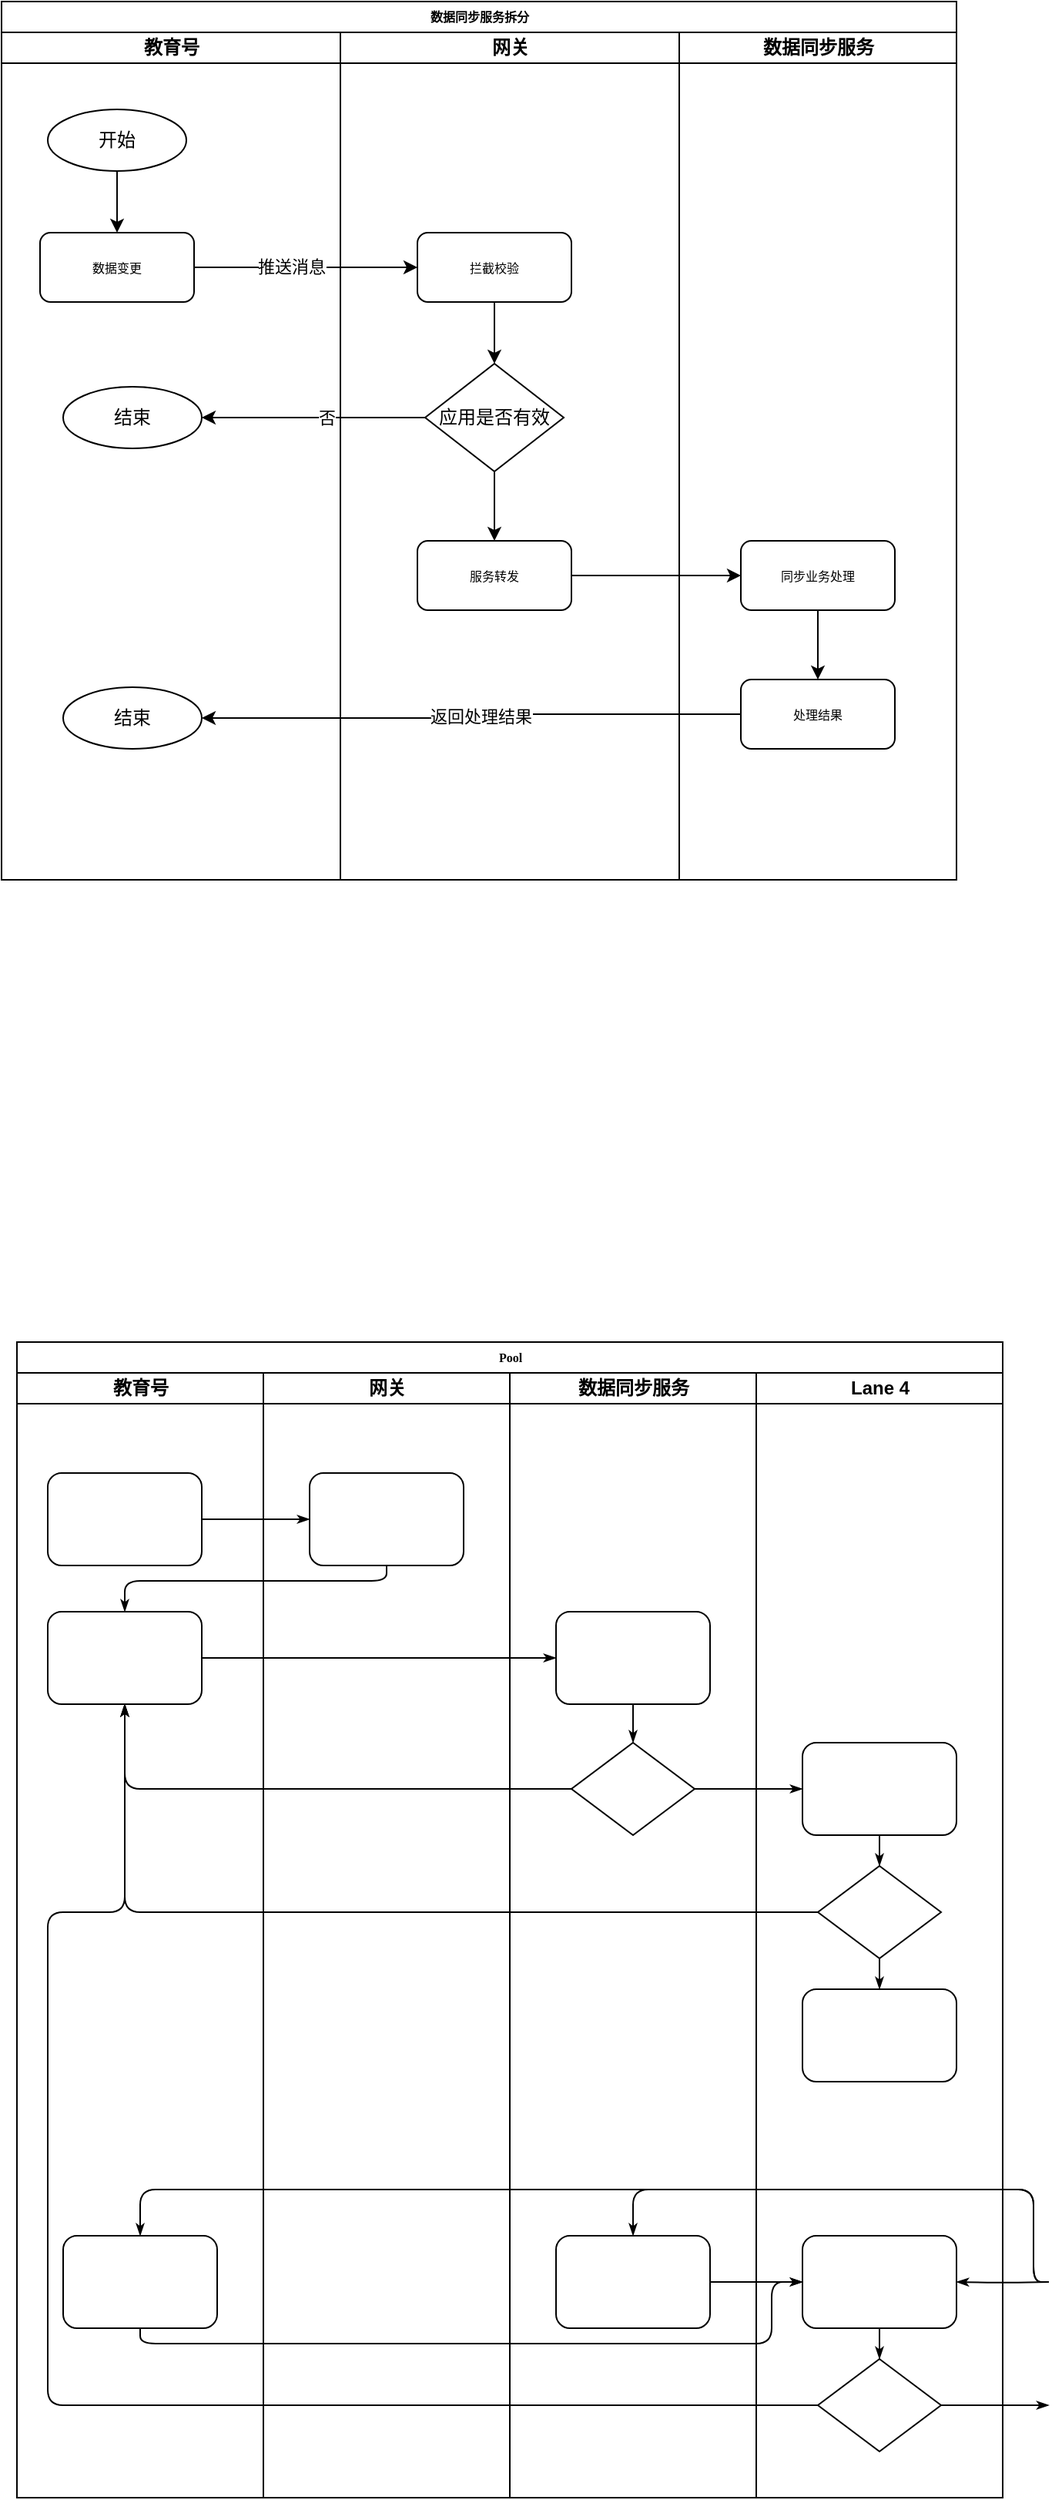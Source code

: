 <mxfile version="21.3.3" type="github">
  <diagram name="Page-1" id="74e2e168-ea6b-b213-b513-2b3c1d86103e">
    <mxGraphModel dx="954" dy="562" grid="1" gridSize="10" guides="1" tooltips="1" connect="1" arrows="1" fold="1" page="1" pageScale="1" pageWidth="1100" pageHeight="850" background="none" math="0" shadow="0">
      <root>
        <mxCell id="0" />
        <mxCell id="1" parent="0" />
        <mxCell id="77e6c97f196da883-1" value="数据同步服务拆分" style="swimlane;html=1;childLayout=stackLayout;startSize=20;rounded=0;shadow=0;labelBackgroundColor=none;strokeWidth=1;fontFamily=Verdana;fontSize=8;align=center;" parent="1" vertex="1">
          <mxGeometry x="170" y="20" width="620" height="570" as="geometry" />
        </mxCell>
        <mxCell id="77e6c97f196da883-2" value="教育号" style="swimlane;html=1;startSize=20;" parent="77e6c97f196da883-1" vertex="1">
          <mxGeometry y="20" width="220" height="550" as="geometry" />
        </mxCell>
        <mxCell id="77e6c97f196da883-9" value="数据变更" style="rounded=1;whiteSpace=wrap;html=1;shadow=0;labelBackgroundColor=none;strokeWidth=1;fontFamily=Verdana;fontSize=8;align=center;" parent="77e6c97f196da883-2" vertex="1">
          <mxGeometry x="25" y="130" width="100" height="45" as="geometry" />
        </mxCell>
        <mxCell id="oI8LK7FcHioq1niFDl35-37" style="edgeStyle=orthogonalEdgeStyle;rounded=0;orthogonalLoop=1;jettySize=auto;html=1;" edge="1" parent="77e6c97f196da883-2" source="oI8LK7FcHioq1niFDl35-36" target="77e6c97f196da883-9">
          <mxGeometry relative="1" as="geometry" />
        </mxCell>
        <mxCell id="oI8LK7FcHioq1niFDl35-36" value="开始" style="strokeWidth=1;html=1;shape=mxgraph.flowchart.start_1;whiteSpace=wrap;" vertex="1" parent="77e6c97f196da883-2">
          <mxGeometry x="30" y="50" width="90" height="40" as="geometry" />
        </mxCell>
        <mxCell id="oI8LK7FcHioq1niFDl35-44" value="结束" style="strokeWidth=1;html=1;shape=mxgraph.flowchart.start_1;whiteSpace=wrap;" vertex="1" parent="77e6c97f196da883-2">
          <mxGeometry x="40" y="230" width="90" height="40" as="geometry" />
        </mxCell>
        <mxCell id="oI8LK7FcHioq1niFDl35-54" value="结束" style="strokeWidth=1;html=1;shape=mxgraph.flowchart.start_1;whiteSpace=wrap;" vertex="1" parent="77e6c97f196da883-2">
          <mxGeometry x="40" y="425" width="90" height="40" as="geometry" />
        </mxCell>
        <mxCell id="77e6c97f196da883-40" style="edgeStyle=orthogonalEdgeStyle;rounded=1;html=1;labelBackgroundColor=none;startArrow=none;startFill=0;startSize=5;endArrow=classicThin;endFill=1;endSize=5;jettySize=auto;orthogonalLoop=1;strokeWidth=1;fontFamily=Verdana;fontSize=8" parent="77e6c97f196da883-1" target="77e6c97f196da883-24" edge="1">
          <mxGeometry relative="1" as="geometry">
            <mxPoint x="770" y="690" as="sourcePoint" />
          </mxGeometry>
        </mxCell>
        <mxCell id="77e6c97f196da883-3" value="网关" style="swimlane;html=1;startSize=20;" parent="77e6c97f196da883-1" vertex="1">
          <mxGeometry x="220" y="20" width="220" height="550" as="geometry" />
        </mxCell>
        <mxCell id="oI8LK7FcHioq1niFDl35-43" style="edgeStyle=orthogonalEdgeStyle;rounded=0;orthogonalLoop=1;jettySize=auto;html=1;entryX=0.5;entryY=0;entryDx=0;entryDy=0;entryPerimeter=0;" edge="1" parent="77e6c97f196da883-3" source="oI8LK7FcHioq1niFDl35-38" target="oI8LK7FcHioq1niFDl35-42">
          <mxGeometry relative="1" as="geometry" />
        </mxCell>
        <mxCell id="oI8LK7FcHioq1niFDl35-38" value="拦截校验" style="rounded=1;whiteSpace=wrap;html=1;shadow=0;labelBackgroundColor=none;strokeWidth=1;fontFamily=Verdana;fontSize=8;align=center;" vertex="1" parent="77e6c97f196da883-3">
          <mxGeometry x="50" y="130" width="100" height="45" as="geometry" />
        </mxCell>
        <mxCell id="oI8LK7FcHioq1niFDl35-48" style="edgeStyle=orthogonalEdgeStyle;rounded=0;orthogonalLoop=1;jettySize=auto;html=1;" edge="1" parent="77e6c97f196da883-3" source="oI8LK7FcHioq1niFDl35-42" target="oI8LK7FcHioq1niFDl35-47">
          <mxGeometry relative="1" as="geometry" />
        </mxCell>
        <mxCell id="oI8LK7FcHioq1niFDl35-42" value="应用是否有效" style="strokeWidth=1;html=1;shape=mxgraph.flowchart.decision;whiteSpace=wrap;" vertex="1" parent="77e6c97f196da883-3">
          <mxGeometry x="55" y="215" width="90" height="70" as="geometry" />
        </mxCell>
        <mxCell id="oI8LK7FcHioq1niFDl35-47" value="服务转发" style="rounded=1;whiteSpace=wrap;html=1;shadow=0;labelBackgroundColor=none;strokeWidth=1;fontFamily=Verdana;fontSize=8;align=center;" vertex="1" parent="77e6c97f196da883-3">
          <mxGeometry x="50" y="330" width="100" height="45" as="geometry" />
        </mxCell>
        <mxCell id="77e6c97f196da883-4" value="数据同步服务" style="swimlane;html=1;startSize=20;" parent="77e6c97f196da883-1" vertex="1">
          <mxGeometry x="440" y="20" width="180" height="550" as="geometry" />
        </mxCell>
        <mxCell id="oI8LK7FcHioq1niFDl35-53" style="edgeStyle=orthogonalEdgeStyle;rounded=0;orthogonalLoop=1;jettySize=auto;html=1;" edge="1" parent="77e6c97f196da883-4" source="oI8LK7FcHioq1niFDl35-49" target="oI8LK7FcHioq1niFDl35-52">
          <mxGeometry relative="1" as="geometry" />
        </mxCell>
        <mxCell id="oI8LK7FcHioq1niFDl35-49" value="同步业务处理" style="rounded=1;whiteSpace=wrap;html=1;shadow=0;labelBackgroundColor=none;strokeWidth=1;fontFamily=Verdana;fontSize=8;align=center;" vertex="1" parent="77e6c97f196da883-4">
          <mxGeometry x="40" y="330" width="100" height="45" as="geometry" />
        </mxCell>
        <mxCell id="oI8LK7FcHioq1niFDl35-52" value="处理结果" style="rounded=1;whiteSpace=wrap;html=1;shadow=0;labelBackgroundColor=none;strokeWidth=1;fontFamily=Verdana;fontSize=8;align=center;" vertex="1" parent="77e6c97f196da883-4">
          <mxGeometry x="40" y="420" width="100" height="45" as="geometry" />
        </mxCell>
        <mxCell id="oI8LK7FcHioq1niFDl35-40" style="edgeStyle=orthogonalEdgeStyle;rounded=0;orthogonalLoop=1;jettySize=auto;html=1;" edge="1" parent="77e6c97f196da883-1" source="77e6c97f196da883-9" target="oI8LK7FcHioq1niFDl35-38">
          <mxGeometry relative="1" as="geometry" />
        </mxCell>
        <mxCell id="oI8LK7FcHioq1niFDl35-41" value="推送消息" style="edgeLabel;html=1;align=center;verticalAlign=middle;resizable=0;points=[];" vertex="1" connectable="0" parent="oI8LK7FcHioq1niFDl35-40">
          <mxGeometry x="-0.131" y="2" relative="1" as="geometry">
            <mxPoint y="1" as="offset" />
          </mxGeometry>
        </mxCell>
        <mxCell id="oI8LK7FcHioq1niFDl35-45" style="edgeStyle=orthogonalEdgeStyle;rounded=0;orthogonalLoop=1;jettySize=auto;html=1;" edge="1" parent="77e6c97f196da883-1" source="oI8LK7FcHioq1niFDl35-42" target="oI8LK7FcHioq1niFDl35-44">
          <mxGeometry relative="1" as="geometry" />
        </mxCell>
        <mxCell id="oI8LK7FcHioq1niFDl35-46" value="否" style="edgeLabel;html=1;align=center;verticalAlign=middle;resizable=0;points=[];" vertex="1" connectable="0" parent="oI8LK7FcHioq1niFDl35-45">
          <mxGeometry x="-0.117" relative="1" as="geometry">
            <mxPoint as="offset" />
          </mxGeometry>
        </mxCell>
        <mxCell id="oI8LK7FcHioq1niFDl35-50" style="edgeStyle=orthogonalEdgeStyle;rounded=0;orthogonalLoop=1;jettySize=auto;html=1;" edge="1" parent="77e6c97f196da883-1" source="oI8LK7FcHioq1niFDl35-47" target="oI8LK7FcHioq1niFDl35-49">
          <mxGeometry relative="1" as="geometry" />
        </mxCell>
        <mxCell id="oI8LK7FcHioq1niFDl35-55" style="edgeStyle=orthogonalEdgeStyle;rounded=0;orthogonalLoop=1;jettySize=auto;html=1;entryX=1;entryY=0.5;entryDx=0;entryDy=0;entryPerimeter=0;" edge="1" parent="77e6c97f196da883-1" source="oI8LK7FcHioq1niFDl35-52" target="oI8LK7FcHioq1niFDl35-54">
          <mxGeometry relative="1" as="geometry">
            <mxPoint x="120" y="500" as="targetPoint" />
          </mxGeometry>
        </mxCell>
        <mxCell id="oI8LK7FcHioq1niFDl35-56" value="返回处理结果" style="edgeLabel;html=1;align=center;verticalAlign=middle;resizable=0;points=[];" vertex="1" connectable="0" parent="oI8LK7FcHioq1niFDl35-55">
          <mxGeometry x="-0.04" y="1" relative="1" as="geometry">
            <mxPoint as="offset" />
          </mxGeometry>
        </mxCell>
        <mxCell id="oI8LK7FcHioq1niFDl35-1" value="Pool" style="swimlane;html=1;childLayout=stackLayout;startSize=20;rounded=0;shadow=0;labelBackgroundColor=none;strokeWidth=1;fontFamily=Verdana;fontSize=8;align=center;" vertex="1" parent="1">
          <mxGeometry x="180" y="890" width="640" height="750" as="geometry" />
        </mxCell>
        <mxCell id="oI8LK7FcHioq1niFDl35-2" value="教育号" style="swimlane;html=1;startSize=20;" vertex="1" parent="oI8LK7FcHioq1niFDl35-1">
          <mxGeometry y="20" width="160" height="730" as="geometry" />
        </mxCell>
        <mxCell id="oI8LK7FcHioq1niFDl35-3" value="" style="rounded=1;whiteSpace=wrap;html=1;shadow=0;labelBackgroundColor=none;strokeWidth=1;fontFamily=Verdana;fontSize=8;align=center;" vertex="1" parent="oI8LK7FcHioq1niFDl35-2">
          <mxGeometry x="20" y="65" width="100" height="60" as="geometry" />
        </mxCell>
        <mxCell id="oI8LK7FcHioq1niFDl35-4" value="" style="rounded=1;whiteSpace=wrap;html=1;shadow=0;labelBackgroundColor=none;strokeWidth=1;fontFamily=Verdana;fontSize=8;align=center;" vertex="1" parent="oI8LK7FcHioq1niFDl35-2">
          <mxGeometry x="20" y="155" width="100" height="60" as="geometry" />
        </mxCell>
        <mxCell id="oI8LK7FcHioq1niFDl35-5" value="" style="rounded=1;whiteSpace=wrap;html=1;shadow=0;labelBackgroundColor=none;strokeWidth=1;fontFamily=Verdana;fontSize=8;align=center;" vertex="1" parent="oI8LK7FcHioq1niFDl35-2">
          <mxGeometry x="30" y="560" width="100" height="60" as="geometry" />
        </mxCell>
        <mxCell id="oI8LK7FcHioq1niFDl35-6" style="edgeStyle=orthogonalEdgeStyle;rounded=1;html=1;labelBackgroundColor=none;startArrow=none;startFill=0;startSize=5;endArrow=classicThin;endFill=1;endSize=5;jettySize=auto;orthogonalLoop=1;strokeWidth=1;fontFamily=Verdana;fontSize=8" edge="1" parent="oI8LK7FcHioq1niFDl35-1" source="oI8LK7FcHioq1niFDl35-3" target="oI8LK7FcHioq1niFDl35-21">
          <mxGeometry relative="1" as="geometry" />
        </mxCell>
        <mxCell id="oI8LK7FcHioq1niFDl35-7" style="edgeStyle=orthogonalEdgeStyle;rounded=1;html=1;labelBackgroundColor=none;startArrow=none;startFill=0;startSize=5;endArrow=classicThin;endFill=1;endSize=5;jettySize=auto;orthogonalLoop=1;strokeWidth=1;fontFamily=Verdana;fontSize=8" edge="1" parent="oI8LK7FcHioq1niFDl35-1" source="oI8LK7FcHioq1niFDl35-21" target="oI8LK7FcHioq1niFDl35-4">
          <mxGeometry relative="1" as="geometry">
            <Array as="points">
              <mxPoint x="240" y="155" />
              <mxPoint x="70" y="155" />
            </Array>
          </mxGeometry>
        </mxCell>
        <mxCell id="oI8LK7FcHioq1niFDl35-8" style="edgeStyle=orthogonalEdgeStyle;rounded=1;html=1;labelBackgroundColor=none;startArrow=none;startFill=0;startSize=5;endArrow=classicThin;endFill=1;endSize=5;jettySize=auto;orthogonalLoop=1;strokeWidth=1;fontFamily=Verdana;fontSize=8" edge="1" parent="oI8LK7FcHioq1niFDl35-1" source="oI8LK7FcHioq1niFDl35-4" target="oI8LK7FcHioq1niFDl35-23">
          <mxGeometry relative="1" as="geometry" />
        </mxCell>
        <mxCell id="oI8LK7FcHioq1niFDl35-9" style="edgeStyle=orthogonalEdgeStyle;rounded=1;html=1;labelBackgroundColor=none;startArrow=none;startFill=0;startSize=5;endArrow=classicThin;endFill=1;endSize=5;jettySize=auto;orthogonalLoop=1;strokeWidth=1;fontFamily=Verdana;fontSize=8" edge="1" parent="oI8LK7FcHioq1niFDl35-1" source="oI8LK7FcHioq1niFDl35-24" target="oI8LK7FcHioq1niFDl35-4">
          <mxGeometry relative="1" as="geometry" />
        </mxCell>
        <mxCell id="oI8LK7FcHioq1niFDl35-10" style="edgeStyle=orthogonalEdgeStyle;rounded=1;html=1;labelBackgroundColor=none;startArrow=none;startFill=0;startSize=5;endArrow=classicThin;endFill=1;endSize=5;jettySize=auto;orthogonalLoop=1;strokeWidth=1;fontFamily=Verdana;fontSize=8" edge="1" parent="oI8LK7FcHioq1niFDl35-1" source="oI8LK7FcHioq1niFDl35-29" target="oI8LK7FcHioq1niFDl35-4">
          <mxGeometry relative="1" as="geometry" />
        </mxCell>
        <mxCell id="oI8LK7FcHioq1niFDl35-11" style="edgeStyle=orthogonalEdgeStyle;rounded=1;html=1;labelBackgroundColor=none;startArrow=none;startFill=0;startSize=5;endArrow=classicThin;endFill=1;endSize=5;jettySize=auto;orthogonalLoop=1;strokeWidth=1;fontFamily=Verdana;fontSize=8" edge="1" parent="oI8LK7FcHioq1niFDl35-1" source="oI8LK7FcHioq1niFDl35-32" target="oI8LK7FcHioq1niFDl35-4">
          <mxGeometry relative="1" as="geometry">
            <Array as="points">
              <mxPoint x="20" y="690" />
              <mxPoint x="20" y="370" />
              <mxPoint x="70" y="370" />
            </Array>
          </mxGeometry>
        </mxCell>
        <mxCell id="oI8LK7FcHioq1niFDl35-12" style="edgeStyle=orthogonalEdgeStyle;rounded=1;html=1;labelBackgroundColor=none;startArrow=none;startFill=0;startSize=5;endArrow=classicThin;endFill=1;endSize=5;jettySize=auto;orthogonalLoop=1;strokeWidth=1;fontFamily=Verdana;fontSize=8" edge="1" parent="oI8LK7FcHioq1niFDl35-1" source="oI8LK7FcHioq1niFDl35-24" target="oI8LK7FcHioq1niFDl35-28">
          <mxGeometry relative="1" as="geometry" />
        </mxCell>
        <mxCell id="oI8LK7FcHioq1niFDl35-13" style="edgeStyle=orthogonalEdgeStyle;rounded=1;html=1;labelBackgroundColor=none;startArrow=none;startFill=0;startSize=5;endArrow=classicThin;endFill=1;endSize=5;jettySize=auto;orthogonalLoop=1;strokeWidth=1;fontFamily=Verdana;fontSize=8" edge="1" parent="oI8LK7FcHioq1niFDl35-1" source="oI8LK7FcHioq1niFDl35-32">
          <mxGeometry relative="1" as="geometry">
            <mxPoint x="670" y="690" as="targetPoint" />
          </mxGeometry>
        </mxCell>
        <mxCell id="oI8LK7FcHioq1niFDl35-14" style="edgeStyle=orthogonalEdgeStyle;rounded=1;html=1;labelBackgroundColor=none;startArrow=none;startFill=0;startSize=5;endArrow=classicThin;endFill=1;endSize=5;jettySize=auto;orthogonalLoop=1;strokeWidth=1;fontFamily=Verdana;fontSize=8" edge="1" parent="oI8LK7FcHioq1niFDl35-1">
          <mxGeometry relative="1" as="geometry">
            <mxPoint x="770" y="690" as="sourcePoint" />
          </mxGeometry>
        </mxCell>
        <mxCell id="oI8LK7FcHioq1niFDl35-15" style="edgeStyle=orthogonalEdgeStyle;rounded=1;html=1;labelBackgroundColor=none;startArrow=none;startFill=0;startSize=5;endArrow=classicThin;endFill=1;endSize=5;jettySize=auto;orthogonalLoop=1;strokeWidth=1;fontFamily=Verdana;fontSize=8" edge="1" parent="oI8LK7FcHioq1niFDl35-1" target="oI8LK7FcHioq1niFDl35-25">
          <mxGeometry relative="1" as="geometry">
            <Array as="points">
              <mxPoint x="660" y="610" />
              <mxPoint x="660" y="550" />
              <mxPoint x="400" y="550" />
            </Array>
            <mxPoint x="670" y="610" as="sourcePoint" />
          </mxGeometry>
        </mxCell>
        <mxCell id="oI8LK7FcHioq1niFDl35-16" style="edgeStyle=orthogonalEdgeStyle;rounded=1;html=1;labelBackgroundColor=none;startArrow=none;startFill=0;startSize=5;endArrow=classicThin;endFill=1;endSize=5;jettySize=auto;orthogonalLoop=1;strokeColor=#000000;strokeWidth=1;fontFamily=Verdana;fontSize=8;fontColor=#000000;" edge="1" parent="oI8LK7FcHioq1niFDl35-1" target="oI8LK7FcHioq1niFDl35-31">
          <mxGeometry relative="1" as="geometry">
            <mxPoint x="670" y="610" as="sourcePoint" />
          </mxGeometry>
        </mxCell>
        <mxCell id="oI8LK7FcHioq1niFDl35-17" style="edgeStyle=orthogonalEdgeStyle;rounded=1;html=1;labelBackgroundColor=none;startArrow=none;startFill=0;startSize=5;endArrow=classicThin;endFill=1;endSize=5;jettySize=auto;orthogonalLoop=1;strokeWidth=1;fontFamily=Verdana;fontSize=8" edge="1" parent="oI8LK7FcHioq1niFDl35-1" target="oI8LK7FcHioq1niFDl35-5">
          <mxGeometry relative="1" as="geometry">
            <Array as="points">
              <mxPoint x="660" y="610" />
              <mxPoint x="660" y="550" />
              <mxPoint x="80" y="550" />
            </Array>
            <mxPoint x="670" y="610" as="sourcePoint" />
          </mxGeometry>
        </mxCell>
        <mxCell id="oI8LK7FcHioq1niFDl35-18" style="edgeStyle=orthogonalEdgeStyle;rounded=1;html=1;labelBackgroundColor=none;startArrow=none;startFill=0;startSize=5;endArrow=classicThin;endFill=1;endSize=5;jettySize=auto;orthogonalLoop=1;strokeWidth=1;fontFamily=Verdana;fontSize=8" edge="1" parent="oI8LK7FcHioq1niFDl35-1" source="oI8LK7FcHioq1niFDl35-5" target="oI8LK7FcHioq1niFDl35-31">
          <mxGeometry relative="1" as="geometry">
            <Array as="points">
              <mxPoint x="80" y="650" />
              <mxPoint x="490" y="650" />
              <mxPoint x="490" y="610" />
            </Array>
          </mxGeometry>
        </mxCell>
        <mxCell id="oI8LK7FcHioq1niFDl35-19" style="edgeStyle=orthogonalEdgeStyle;rounded=1;html=1;labelBackgroundColor=none;startArrow=none;startFill=0;startSize=5;endArrow=classicThin;endFill=1;endSize=5;jettySize=auto;orthogonalLoop=1;strokeWidth=1;fontFamily=Verdana;fontSize=8" edge="1" parent="oI8LK7FcHioq1niFDl35-1" source="oI8LK7FcHioq1niFDl35-25" target="oI8LK7FcHioq1niFDl35-31">
          <mxGeometry relative="1" as="geometry" />
        </mxCell>
        <mxCell id="oI8LK7FcHioq1niFDl35-20" value="网关" style="swimlane;html=1;startSize=20;" vertex="1" parent="oI8LK7FcHioq1niFDl35-1">
          <mxGeometry x="160" y="20" width="160" height="730" as="geometry" />
        </mxCell>
        <mxCell id="oI8LK7FcHioq1niFDl35-21" value="" style="rounded=1;whiteSpace=wrap;html=1;shadow=0;labelBackgroundColor=none;strokeWidth=1;fontFamily=Verdana;fontSize=8;align=center;" vertex="1" parent="oI8LK7FcHioq1niFDl35-20">
          <mxGeometry x="30" y="65" width="100" height="60" as="geometry" />
        </mxCell>
        <mxCell id="oI8LK7FcHioq1niFDl35-22" value="数据同步服务" style="swimlane;html=1;startSize=20;" vertex="1" parent="oI8LK7FcHioq1niFDl35-1">
          <mxGeometry x="320" y="20" width="160" height="730" as="geometry" />
        </mxCell>
        <mxCell id="oI8LK7FcHioq1niFDl35-23" value="" style="rounded=1;whiteSpace=wrap;html=1;shadow=0;labelBackgroundColor=none;strokeWidth=1;fontFamily=Verdana;fontSize=8;align=center;" vertex="1" parent="oI8LK7FcHioq1niFDl35-22">
          <mxGeometry x="30" y="155" width="100" height="60" as="geometry" />
        </mxCell>
        <mxCell id="oI8LK7FcHioq1niFDl35-24" value="" style="rhombus;whiteSpace=wrap;html=1;rounded=0;shadow=0;labelBackgroundColor=none;strokeWidth=1;fontFamily=Verdana;fontSize=8;align=center;" vertex="1" parent="oI8LK7FcHioq1niFDl35-22">
          <mxGeometry x="40" y="240" width="80" height="60" as="geometry" />
        </mxCell>
        <mxCell id="oI8LK7FcHioq1niFDl35-25" value="" style="rounded=1;whiteSpace=wrap;html=1;shadow=0;labelBackgroundColor=none;strokeWidth=1;fontFamily=Verdana;fontSize=8;align=center;" vertex="1" parent="oI8LK7FcHioq1niFDl35-22">
          <mxGeometry x="30" y="560" width="100" height="60" as="geometry" />
        </mxCell>
        <mxCell id="oI8LK7FcHioq1niFDl35-26" style="edgeStyle=orthogonalEdgeStyle;rounded=1;html=1;labelBackgroundColor=none;startArrow=none;startFill=0;startSize=5;endArrow=classicThin;endFill=1;endSize=5;jettySize=auto;orthogonalLoop=1;strokeWidth=1;fontFamily=Verdana;fontSize=8" edge="1" parent="oI8LK7FcHioq1niFDl35-22" source="oI8LK7FcHioq1niFDl35-23" target="oI8LK7FcHioq1niFDl35-24">
          <mxGeometry relative="1" as="geometry" />
        </mxCell>
        <mxCell id="oI8LK7FcHioq1niFDl35-27" value="Lane 4" style="swimlane;html=1;startSize=20;" vertex="1" parent="oI8LK7FcHioq1niFDl35-1">
          <mxGeometry x="480" y="20" width="160" height="730" as="geometry" />
        </mxCell>
        <mxCell id="oI8LK7FcHioq1niFDl35-28" value="" style="rounded=1;whiteSpace=wrap;html=1;shadow=0;labelBackgroundColor=none;strokeWidth=1;fontFamily=Verdana;fontSize=8;align=center;" vertex="1" parent="oI8LK7FcHioq1niFDl35-27">
          <mxGeometry x="30" y="240" width="100" height="60" as="geometry" />
        </mxCell>
        <mxCell id="oI8LK7FcHioq1niFDl35-29" value="" style="rhombus;whiteSpace=wrap;html=1;rounded=0;shadow=0;labelBackgroundColor=none;strokeWidth=1;fontFamily=Verdana;fontSize=8;align=center;" vertex="1" parent="oI8LK7FcHioq1niFDl35-27">
          <mxGeometry x="40" y="320" width="80" height="60" as="geometry" />
        </mxCell>
        <mxCell id="oI8LK7FcHioq1niFDl35-30" value="" style="rounded=1;whiteSpace=wrap;html=1;shadow=0;labelBackgroundColor=none;strokeWidth=1;fontFamily=Verdana;fontSize=8;align=center;" vertex="1" parent="oI8LK7FcHioq1niFDl35-27">
          <mxGeometry x="30" y="400" width="100" height="60" as="geometry" />
        </mxCell>
        <mxCell id="oI8LK7FcHioq1niFDl35-31" value="" style="rounded=1;whiteSpace=wrap;html=1;shadow=0;labelBackgroundColor=none;strokeWidth=1;fontFamily=Verdana;fontSize=8;align=center;" vertex="1" parent="oI8LK7FcHioq1niFDl35-27">
          <mxGeometry x="30" y="560" width="100" height="60" as="geometry" />
        </mxCell>
        <mxCell id="oI8LK7FcHioq1niFDl35-32" value="" style="rhombus;whiteSpace=wrap;html=1;rounded=0;shadow=0;labelBackgroundColor=none;strokeWidth=1;fontFamily=Verdana;fontSize=8;align=center;" vertex="1" parent="oI8LK7FcHioq1niFDl35-27">
          <mxGeometry x="40" y="640" width="80" height="60" as="geometry" />
        </mxCell>
        <mxCell id="oI8LK7FcHioq1niFDl35-33" style="edgeStyle=orthogonalEdgeStyle;rounded=1;html=1;labelBackgroundColor=none;startArrow=none;startFill=0;startSize=5;endArrow=classicThin;endFill=1;endSize=5;jettySize=auto;orthogonalLoop=1;strokeColor=#000000;strokeWidth=1;fontFamily=Verdana;fontSize=8;fontColor=#000000;" edge="1" parent="oI8LK7FcHioq1niFDl35-27" source="oI8LK7FcHioq1niFDl35-28" target="oI8LK7FcHioq1niFDl35-29">
          <mxGeometry relative="1" as="geometry" />
        </mxCell>
        <mxCell id="oI8LK7FcHioq1niFDl35-34" style="edgeStyle=orthogonalEdgeStyle;rounded=1;html=1;labelBackgroundColor=none;startArrow=none;startFill=0;startSize=5;endArrow=classicThin;endFill=1;endSize=5;jettySize=auto;orthogonalLoop=1;strokeWidth=1;fontFamily=Verdana;fontSize=8" edge="1" parent="oI8LK7FcHioq1niFDl35-27" source="oI8LK7FcHioq1niFDl35-29" target="oI8LK7FcHioq1niFDl35-30">
          <mxGeometry relative="1" as="geometry" />
        </mxCell>
        <mxCell id="oI8LK7FcHioq1niFDl35-35" style="edgeStyle=orthogonalEdgeStyle;rounded=1;html=1;labelBackgroundColor=none;startArrow=none;startFill=0;startSize=5;endArrow=classicThin;endFill=1;endSize=5;jettySize=auto;orthogonalLoop=1;strokeWidth=1;fontFamily=Verdana;fontSize=8" edge="1" parent="oI8LK7FcHioq1niFDl35-27" source="oI8LK7FcHioq1niFDl35-31" target="oI8LK7FcHioq1niFDl35-32">
          <mxGeometry relative="1" as="geometry" />
        </mxCell>
      </root>
    </mxGraphModel>
  </diagram>
</mxfile>
